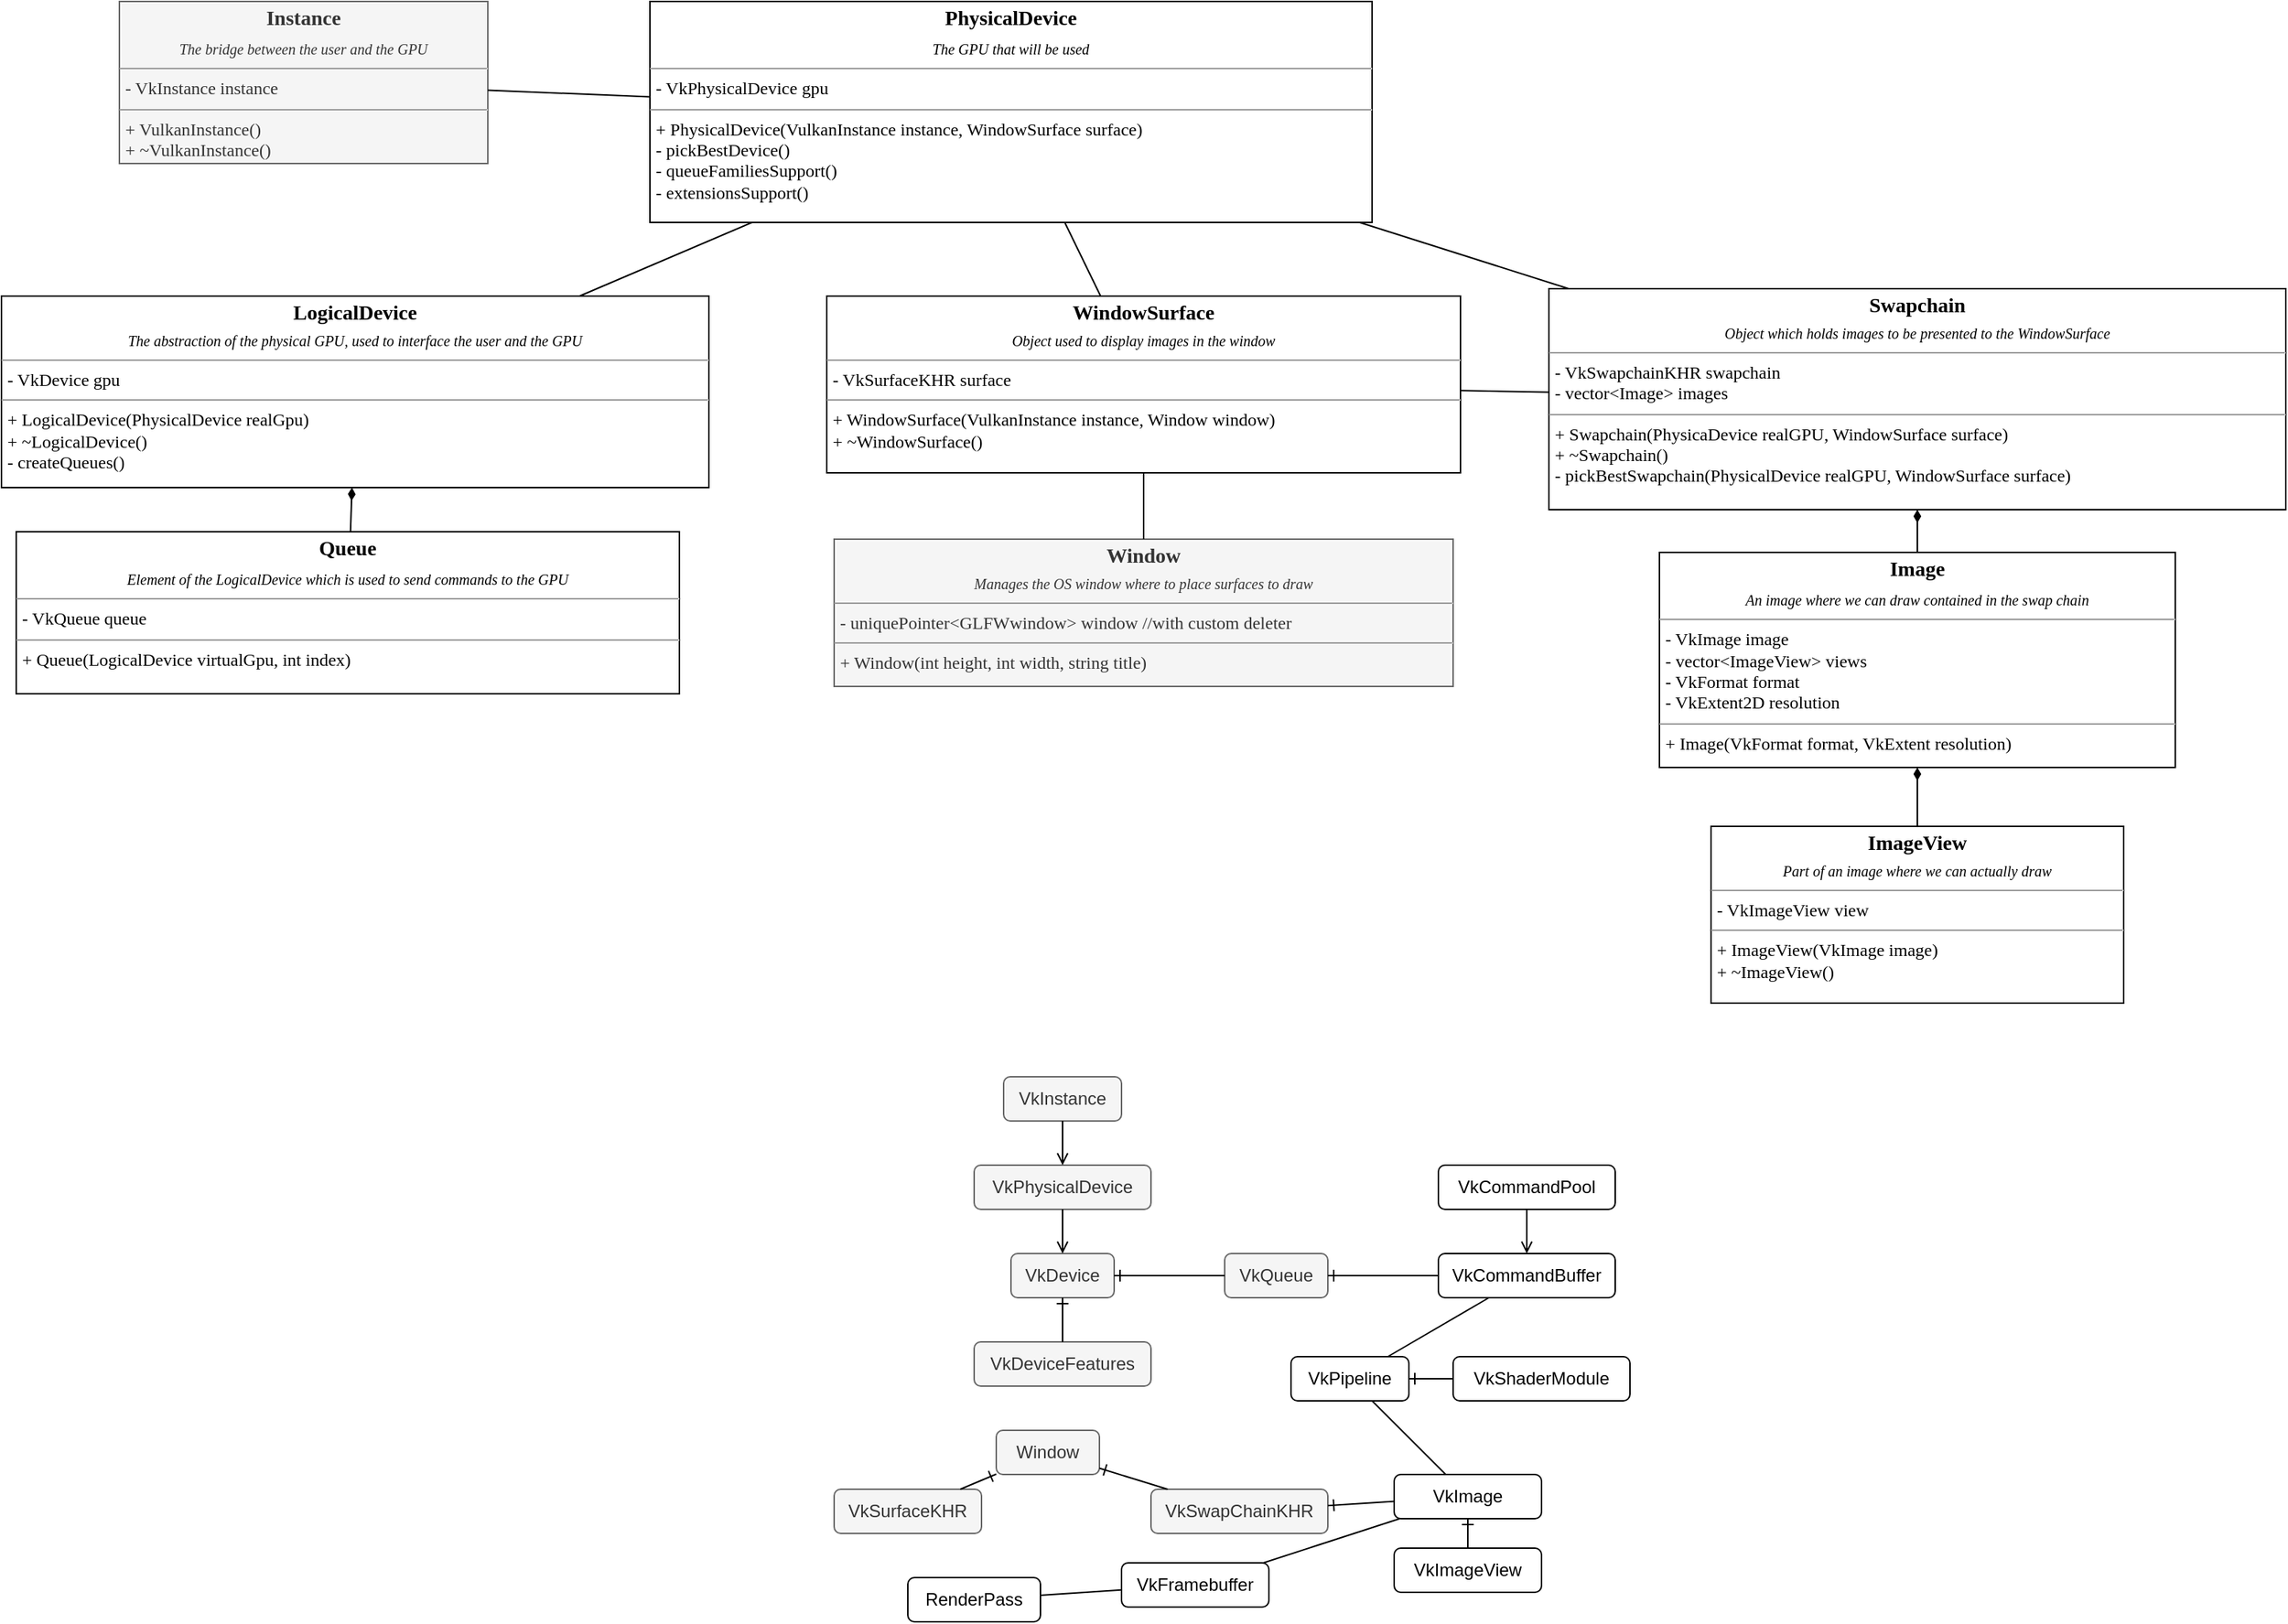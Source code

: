 <mxfile version="20.0.4" type="device"><diagram id="rbOcFvjgUG9JB_OX_Ti9" name="Page-1"><mxGraphModel dx="1422" dy="754" grid="1" gridSize="10" guides="1" tooltips="1" connect="1" arrows="1" fold="1" page="1" pageScale="1" pageWidth="1169" pageHeight="827" math="0" shadow="0"><root><mxCell id="0"/><mxCell id="1" parent="0"/><mxCell id="Csarh29boLUl1VEJ10SK-6" value="&lt;p style=&quot;margin:0px;margin-top:4px;text-align:center;&quot;&gt;&lt;b&gt;&lt;font style=&quot;font-size: 14px;&quot;&gt;Window&lt;/font&gt;&lt;/b&gt;&lt;/p&gt;&lt;p style=&quot;margin: 4px 0px 0px; text-align: center; font-size: 10px;&quot;&gt;&lt;i&gt;Manages the OS window where to place surfaces to draw&lt;/i&gt;&lt;/p&gt;&lt;hr size=&quot;1&quot;&gt;&lt;p style=&quot;margin:0px;margin-left:4px;&quot;&gt;- uniquePointer&amp;lt;GLFWwindow&amp;gt; window //with custom deleter&lt;br&gt;&lt;/p&gt;&lt;hr size=&quot;1&quot;&gt;&lt;p style=&quot;margin:0px;margin-left:4px;&quot;&gt;+ Window(int height, int width, string title)&lt;br&gt;&lt;/p&gt;" style="verticalAlign=top;align=left;overflow=fill;fontSize=12;fontFamily=Lucida Console;html=1;fillColor=#f5f5f5;fontColor=#333333;strokeColor=#666666;" parent="1" vertex="1"><mxGeometry x="645" y="405" width="420" height="100" as="geometry"/></mxCell><mxCell id="Csarh29boLUl1VEJ10SK-7" value="&lt;p style=&quot;margin:0px;margin-top:4px;text-align:center;&quot;&gt;&lt;span style=&quot;background-color: initial; font-size: 14px;&quot;&gt;&lt;b&gt;Instance&lt;/b&gt;&lt;/span&gt;&lt;/p&gt;&lt;p style=&quot;margin:0px;margin-top:4px;text-align:center;&quot;&gt;&lt;i style=&quot;font-size: 10px; background-color: initial;&quot;&gt;The bridge between the user and the GPU&lt;/i&gt;&lt;br&gt;&lt;/p&gt;&lt;hr size=&quot;1&quot;&gt;&lt;p style=&quot;margin:0px;margin-left:4px;&quot;&gt;- VkInstance instance&lt;br&gt;&lt;/p&gt;&lt;hr size=&quot;1&quot;&gt;&lt;p style=&quot;margin:0px;margin-left:4px;&quot;&gt;+ VulkanInstance()&lt;br&gt;&lt;/p&gt;&lt;p style=&quot;margin:0px;margin-left:4px;&quot;&gt;+ ~VulkanInstance()&lt;/p&gt;" style="verticalAlign=top;align=left;overflow=fill;fontSize=12;fontFamily=Lucida Console;html=1;fillColor=#f5f5f5;fontColor=#333333;strokeColor=#666666;" parent="1" vertex="1"><mxGeometry x="160" y="40" width="250" height="110" as="geometry"/></mxCell><mxCell id="x0F5m9DNL4i5_MZK4fRw-35" value="" style="group" parent="1" vertex="1" connectable="0"><mxGeometry x="645" y="770" width="580" height="370" as="geometry"/></mxCell><mxCell id="x0F5m9DNL4i5_MZK4fRw-1" value="Window" style="rounded=1;whiteSpace=wrap;html=1;glass=0;sketch=0;shadow=0;fillColor=#f5f5f5;fontColor=#333333;strokeColor=#666666;" parent="x0F5m9DNL4i5_MZK4fRw-35" vertex="1"><mxGeometry x="110" y="240" width="70" height="30" as="geometry"/></mxCell><mxCell id="x0F5m9DNL4i5_MZK4fRw-3" value="VkInstance" style="rounded=1;whiteSpace=wrap;html=1;glass=0;sketch=0;shadow=0;fillColor=#f5f5f5;fontColor=#333333;strokeColor=#666666;" parent="x0F5m9DNL4i5_MZK4fRw-35" vertex="1"><mxGeometry x="115" width="80" height="30" as="geometry"/></mxCell><mxCell id="x0F5m9DNL4i5_MZK4fRw-4" value="VkPhysicalDevice" style="rounded=1;whiteSpace=wrap;html=1;glass=0;sketch=0;shadow=0;fillColor=#f5f5f5;fontColor=#333333;strokeColor=#666666;" parent="x0F5m9DNL4i5_MZK4fRw-35" vertex="1"><mxGeometry x="95" y="60" width="120" height="30" as="geometry"/></mxCell><mxCell id="x0F5m9DNL4i5_MZK4fRw-5" value="VkDevice" style="rounded=1;whiteSpace=wrap;html=1;glass=0;sketch=0;shadow=0;fillColor=#f5f5f5;fontColor=#333333;strokeColor=#666666;" parent="x0F5m9DNL4i5_MZK4fRw-35" vertex="1"><mxGeometry x="120" y="120" width="70" height="30" as="geometry"/></mxCell><mxCell id="x0F5m9DNL4i5_MZK4fRw-6" value="VkDeviceFeatures" style="rounded=1;whiteSpace=wrap;html=1;glass=0;sketch=0;shadow=0;fillColor=#f5f5f5;fontColor=#333333;strokeColor=#666666;" parent="x0F5m9DNL4i5_MZK4fRw-35" vertex="1"><mxGeometry x="95" y="180" width="120" height="30" as="geometry"/></mxCell><mxCell id="x0F5m9DNL4i5_MZK4fRw-7" value="VkQueue" style="rounded=1;whiteSpace=wrap;html=1;glass=0;sketch=0;shadow=0;fillColor=#f5f5f5;fontColor=#333333;strokeColor=#666666;" parent="x0F5m9DNL4i5_MZK4fRw-35" vertex="1"><mxGeometry x="265" y="120" width="70" height="30" as="geometry"/></mxCell><mxCell id="x0F5m9DNL4i5_MZK4fRw-8" value="VkSurfaceKHR" style="rounded=1;whiteSpace=wrap;html=1;glass=0;sketch=0;shadow=0;fillColor=#f5f5f5;fontColor=#333333;strokeColor=#666666;" parent="x0F5m9DNL4i5_MZK4fRw-35" vertex="1"><mxGeometry y="280" width="100" height="30" as="geometry"/></mxCell><mxCell id="x0F5m9DNL4i5_MZK4fRw-9" value="VkSwapChainKHR" style="rounded=1;whiteSpace=wrap;html=1;glass=0;sketch=0;shadow=0;fillColor=#f5f5f5;fontColor=#333333;strokeColor=#666666;" parent="x0F5m9DNL4i5_MZK4fRw-35" vertex="1"><mxGeometry x="215" y="280" width="120" height="30" as="geometry"/></mxCell><mxCell id="x0F5m9DNL4i5_MZK4fRw-10" value="VkImageView" style="rounded=1;whiteSpace=wrap;html=1;glass=0;sketch=0;shadow=0;" parent="x0F5m9DNL4i5_MZK4fRw-35" vertex="1"><mxGeometry x="380" y="320" width="100" height="30" as="geometry"/></mxCell><mxCell id="x0F5m9DNL4i5_MZK4fRw-11" value="VkFramebuffer" style="rounded=1;whiteSpace=wrap;html=1;glass=0;sketch=0;shadow=0;" parent="x0F5m9DNL4i5_MZK4fRw-35" vertex="1"><mxGeometry x="195" y="330" width="100" height="30" as="geometry"/></mxCell><mxCell id="x0F5m9DNL4i5_MZK4fRw-12" value="VkPipeline" style="rounded=1;whiteSpace=wrap;html=1;glass=0;sketch=0;shadow=0;" parent="x0F5m9DNL4i5_MZK4fRw-35" vertex="1"><mxGeometry x="310" y="190" width="80" height="30" as="geometry"/></mxCell><mxCell id="x0F5m9DNL4i5_MZK4fRw-13" value="VkShaderModule" style="rounded=1;whiteSpace=wrap;html=1;glass=0;sketch=0;shadow=0;" parent="x0F5m9DNL4i5_MZK4fRw-35" vertex="1"><mxGeometry x="420" y="190" width="120" height="30" as="geometry"/></mxCell><mxCell id="x0F5m9DNL4i5_MZK4fRw-14" value="VkCommandBuffer" style="rounded=1;whiteSpace=wrap;html=1;glass=0;sketch=0;shadow=0;" parent="x0F5m9DNL4i5_MZK4fRw-35" vertex="1"><mxGeometry x="410" y="120" width="120" height="30" as="geometry"/></mxCell><mxCell id="x0F5m9DNL4i5_MZK4fRw-15" value="VkCommandPool" style="rounded=1;whiteSpace=wrap;html=1;glass=0;sketch=0;shadow=0;" parent="x0F5m9DNL4i5_MZK4fRw-35" vertex="1"><mxGeometry x="410" y="60" width="120" height="30" as="geometry"/></mxCell><mxCell id="x0F5m9DNL4i5_MZK4fRw-16" value="RenderPass" style="rounded=1;whiteSpace=wrap;html=1;glass=0;sketch=0;shadow=0;" parent="x0F5m9DNL4i5_MZK4fRw-35" vertex="1"><mxGeometry x="50" y="340" width="90" height="30" as="geometry"/></mxCell><mxCell id="x0F5m9DNL4i5_MZK4fRw-18" value="" style="endArrow=open;html=1;rounded=0;endFill=0;" parent="x0F5m9DNL4i5_MZK4fRw-35" source="x0F5m9DNL4i5_MZK4fRw-4" target="x0F5m9DNL4i5_MZK4fRw-5" edge="1"><mxGeometry width="50" height="50" relative="1" as="geometry"><mxPoint x="320" y="100" as="sourcePoint"/><mxPoint x="370" y="50" as="targetPoint"/></mxGeometry></mxCell><mxCell id="x0F5m9DNL4i5_MZK4fRw-21" value="" style="endArrow=ERone;html=1;rounded=0;endFill=0;" parent="x0F5m9DNL4i5_MZK4fRw-35" source="x0F5m9DNL4i5_MZK4fRw-6" target="x0F5m9DNL4i5_MZK4fRw-5" edge="1"><mxGeometry width="50" height="50" relative="1" as="geometry"><mxPoint x="373.75" y="50" as="sourcePoint"/><mxPoint x="371.25" y="80" as="targetPoint"/></mxGeometry></mxCell><mxCell id="x0F5m9DNL4i5_MZK4fRw-22" value="" style="endArrow=open;html=1;rounded=0;endFill=0;" parent="x0F5m9DNL4i5_MZK4fRw-35" source="x0F5m9DNL4i5_MZK4fRw-3" target="x0F5m9DNL4i5_MZK4fRw-4" edge="1"><mxGeometry width="50" height="50" relative="1" as="geometry"><mxPoint x="370" y="50" as="sourcePoint"/><mxPoint x="370" y="80" as="targetPoint"/></mxGeometry></mxCell><mxCell id="x0F5m9DNL4i5_MZK4fRw-23" value="" style="endArrow=ERone;html=1;rounded=0;endFill=0;" parent="x0F5m9DNL4i5_MZK4fRw-35" source="x0F5m9DNL4i5_MZK4fRw-7" target="x0F5m9DNL4i5_MZK4fRw-5" edge="1"><mxGeometry width="50" height="50" relative="1" as="geometry"><mxPoint x="270" y="82.5" as="sourcePoint"/><mxPoint x="335" y="90.625" as="targetPoint"/></mxGeometry></mxCell><mxCell id="x0F5m9DNL4i5_MZK4fRw-24" value="" style="endArrow=ERone;html=1;rounded=0;endFill=0;" parent="x0F5m9DNL4i5_MZK4fRw-35" source="x0F5m9DNL4i5_MZK4fRw-8" target="x0F5m9DNL4i5_MZK4fRw-1" edge="1"><mxGeometry width="50" height="50" relative="1" as="geometry"><mxPoint x="80" y="122.5" as="sourcePoint"/><mxPoint x="145" y="130.625" as="targetPoint"/></mxGeometry></mxCell><mxCell id="x0F5m9DNL4i5_MZK4fRw-25" value="" style="endArrow=ERone;html=1;rounded=0;endFill=0;" parent="x0F5m9DNL4i5_MZK4fRw-35" source="x0F5m9DNL4i5_MZK4fRw-9" target="x0F5m9DNL4i5_MZK4fRw-1" edge="1"><mxGeometry width="50" height="50" relative="1" as="geometry"><mxPoint x="90" y="132.5" as="sourcePoint"/><mxPoint x="155" y="140.625" as="targetPoint"/></mxGeometry></mxCell><mxCell id="x0F5m9DNL4i5_MZK4fRw-26" value="" style="endArrow=ERone;html=1;rounded=0;endFill=0;" parent="x0F5m9DNL4i5_MZK4fRw-35" source="x0F5m9DNL4i5_MZK4fRw-13" target="x0F5m9DNL4i5_MZK4fRw-12" edge="1"><mxGeometry width="50" height="50" relative="1" as="geometry"><mxPoint x="10" y="228.043" as="sourcePoint"/><mxPoint x="40" y="235.87" as="targetPoint"/></mxGeometry></mxCell><mxCell id="x0F5m9DNL4i5_MZK4fRw-27" value="" style="endArrow=ERone;html=1;rounded=0;endFill=0;" parent="x0F5m9DNL4i5_MZK4fRw-35" source="3VVenZ4GIFBCYNh-mGEa-3" target="x0F5m9DNL4i5_MZK4fRw-9" edge="1"><mxGeometry width="50" height="50" relative="1" as="geometry"><mxPoint x="210" y="350" as="sourcePoint"/><mxPoint x="130" y="265.87" as="targetPoint"/></mxGeometry></mxCell><mxCell id="x0F5m9DNL4i5_MZK4fRw-29" value="" style="endArrow=none;html=1;rounded=0;endFill=0;" parent="x0F5m9DNL4i5_MZK4fRw-35" source="x0F5m9DNL4i5_MZK4fRw-11" target="3VVenZ4GIFBCYNh-mGEa-3" edge="1"><mxGeometry width="50" height="50" relative="1" as="geometry"><mxPoint x="343.077" y="350" as="sourcePoint"/><mxPoint x="296.923" y="250" as="targetPoint"/></mxGeometry></mxCell><mxCell id="x0F5m9DNL4i5_MZK4fRw-30" value="" style="endArrow=ERone;html=1;rounded=0;endFill=0;" parent="x0F5m9DNL4i5_MZK4fRw-35" source="x0F5m9DNL4i5_MZK4fRw-14" target="x0F5m9DNL4i5_MZK4fRw-7" edge="1"><mxGeometry width="50" height="50" relative="1" as="geometry"><mxPoint x="553.077" y="330" as="sourcePoint"/><mxPoint x="506.923" y="230" as="targetPoint"/></mxGeometry></mxCell><mxCell id="x0F5m9DNL4i5_MZK4fRw-31" value="" style="endArrow=open;html=1;rounded=0;endFill=0;" parent="x0F5m9DNL4i5_MZK4fRw-35" source="x0F5m9DNL4i5_MZK4fRw-15" target="x0F5m9DNL4i5_MZK4fRw-14" edge="1"><mxGeometry width="50" height="50" relative="1" as="geometry"><mxPoint x="563.077" y="340" as="sourcePoint"/><mxPoint x="516.923" y="240" as="targetPoint"/></mxGeometry></mxCell><mxCell id="x0F5m9DNL4i5_MZK4fRw-32" value="" style="endArrow=none;html=1;rounded=0;endFill=0;" parent="x0F5m9DNL4i5_MZK4fRw-35" source="x0F5m9DNL4i5_MZK4fRw-11" target="x0F5m9DNL4i5_MZK4fRw-16" edge="1"><mxGeometry width="50" height="50" relative="1" as="geometry"><mxPoint x="200" y="350" as="sourcePoint"/><mxPoint x="281.923" y="250" as="targetPoint"/></mxGeometry></mxCell><mxCell id="x0F5m9DNL4i5_MZK4fRw-33" value="" style="endArrow=none;html=1;rounded=0;endFill=0;" parent="x0F5m9DNL4i5_MZK4fRw-35" source="x0F5m9DNL4i5_MZK4fRw-12" target="x0F5m9DNL4i5_MZK4fRw-14" edge="1"><mxGeometry width="50" height="50" relative="1" as="geometry"><mxPoint x="170" y="365" as="sourcePoint"/><mxPoint x="150" y="365" as="targetPoint"/></mxGeometry></mxCell><mxCell id="x0F5m9DNL4i5_MZK4fRw-34" value="" style="endArrow=none;html=1;rounded=0;endFill=0;" parent="x0F5m9DNL4i5_MZK4fRw-35" source="3VVenZ4GIFBCYNh-mGEa-3" target="x0F5m9DNL4i5_MZK4fRw-12" edge="1"><mxGeometry width="50" height="50" relative="1" as="geometry"><mxPoint x="512.5" y="210" as="sourcePoint"/><mxPoint x="532.5" y="90" as="targetPoint"/></mxGeometry></mxCell><mxCell id="3VVenZ4GIFBCYNh-mGEa-3" value="VkImage" style="rounded=1;whiteSpace=wrap;html=1;glass=0;sketch=0;shadow=0;" vertex="1" parent="x0F5m9DNL4i5_MZK4fRw-35"><mxGeometry x="380" y="270" width="100" height="30" as="geometry"/></mxCell><mxCell id="3VVenZ4GIFBCYNh-mGEa-4" value="" style="endArrow=ERone;html=1;rounded=0;endFill=0;" edge="1" parent="x0F5m9DNL4i5_MZK4fRw-35" source="x0F5m9DNL4i5_MZK4fRw-10" target="3VVenZ4GIFBCYNh-mGEa-3"><mxGeometry width="50" height="50" relative="1" as="geometry"><mxPoint x="390" y="311.774" as="sourcePoint"/><mxPoint x="345" y="308.871" as="targetPoint"/></mxGeometry></mxCell><mxCell id="x0F5m9DNL4i5_MZK4fRw-37" value="&lt;p style=&quot;margin:0px;margin-top:4px;text-align:center;&quot;&gt;&lt;span style=&quot;background-color: initial; font-size: 14px;&quot;&gt;&lt;b&gt;PhysicalDevice&lt;/b&gt;&lt;/span&gt;&lt;/p&gt;&lt;p style=&quot;margin:0px;margin-top:4px;text-align:center;&quot;&gt;&lt;i style=&quot;background-color: initial; font-size: 10px;&quot;&gt;The GPU that will be used&lt;/i&gt;&lt;br&gt;&lt;/p&gt;&lt;hr size=&quot;1&quot;&gt;&lt;p style=&quot;margin:0px;margin-left:4px;&quot;&gt;- VkPhysicalDevice gpu&lt;br&gt;&lt;/p&gt;&lt;hr size=&quot;1&quot;&gt;&lt;p style=&quot;margin:0px;margin-left:4px;&quot;&gt;+ PhysicalDevice(VulkanInstance instance, WindowSurface surface)&lt;/p&gt;&lt;p style=&quot;margin:0px;margin-left:4px;&quot;&gt;- pickBestDevice()&lt;br&gt;- queueFamiliesSupport()&lt;/p&gt;&lt;p style=&quot;margin:0px;margin-left:4px;&quot;&gt;- extensionsSupport()&lt;/p&gt;" style="verticalAlign=top;align=left;overflow=fill;fontSize=12;fontFamily=Lucida Console;html=1;" parent="1" vertex="1"><mxGeometry x="520" y="40" width="490" height="150" as="geometry"/></mxCell><mxCell id="x0F5m9DNL4i5_MZK4fRw-38" value="&lt;p style=&quot;margin:0px;margin-top:4px;text-align:center;&quot;&gt;&lt;b&gt;&lt;font style=&quot;font-size: 14px;&quot;&gt;LogicalDevice&lt;/font&gt;&lt;/b&gt;&lt;/p&gt;&lt;p style=&quot;margin: 4px 0px 0px; text-align: center; font-size: 10px;&quot;&gt;&lt;i&gt;The abstraction of the physical GPU, used to interface the user and the GPU&lt;/i&gt;&lt;/p&gt;&lt;hr size=&quot;1&quot;&gt;&lt;p style=&quot;margin:0px;margin-left:4px;&quot;&gt;- VkDevice gpu&lt;br&gt;&lt;/p&gt;&lt;hr size=&quot;1&quot;&gt;&lt;p style=&quot;margin:0px;margin-left:4px;&quot;&gt;+ LogicalDevice(PhysicalDevice realGpu)&lt;br&gt;&lt;/p&gt;&lt;p style=&quot;margin:0px;margin-left:4px;&quot;&gt;+ ~LogicalDevice()&lt;/p&gt;&lt;p style=&quot;margin:0px;margin-left:4px;&quot;&gt;- createQueues()&lt;/p&gt;" style="verticalAlign=top;align=left;overflow=fill;fontSize=12;fontFamily=Lucida Console;html=1;" parent="1" vertex="1"><mxGeometry x="80" y="240" width="480" height="130" as="geometry"/></mxCell><mxCell id="x0F5m9DNL4i5_MZK4fRw-39" value="&lt;p style=&quot;margin:0px;margin-top:4px;text-align:center;&quot;&gt;&lt;span style=&quot;background-color: initial; font-size: 14px;&quot;&gt;&lt;b&gt;Queue&lt;/b&gt;&lt;/span&gt;&lt;/p&gt;&lt;p style=&quot;margin:0px;margin-top:4px;text-align:center;&quot;&gt;&lt;i style=&quot;font-size: 10px; background-color: initial;&quot;&gt;Element of the LogicalDevice which is used to send commands to the GPU&lt;/i&gt;&lt;br&gt;&lt;/p&gt;&lt;hr size=&quot;1&quot;&gt;&lt;p style=&quot;margin:0px;margin-left:4px;&quot;&gt;- VkQueue queue&lt;br&gt;&lt;/p&gt;&lt;hr size=&quot;1&quot;&gt;&lt;p style=&quot;margin:0px;margin-left:4px;&quot;&gt;+ Queue(LogicalDevice virtualGpu, int index)&lt;br&gt;&lt;/p&gt;" style="verticalAlign=top;align=left;overflow=fill;fontSize=12;fontFamily=Lucida Console;html=1;" parent="1" vertex="1"><mxGeometry x="90" y="400" width="450" height="110" as="geometry"/></mxCell><mxCell id="x0F5m9DNL4i5_MZK4fRw-40" value="" style="endArrow=diamondThin;html=1;rounded=0;endFill=1;" parent="1" source="x0F5m9DNL4i5_MZK4fRw-39" target="x0F5m9DNL4i5_MZK4fRw-38" edge="1"><mxGeometry width="50" height="50" relative="1" as="geometry"><mxPoint x="900" y="250" as="sourcePoint"/><mxPoint x="950" y="200" as="targetPoint"/></mxGeometry></mxCell><mxCell id="x0F5m9DNL4i5_MZK4fRw-42" value="" style="endArrow=none;html=1;rounded=0;" parent="1" source="x0F5m9DNL4i5_MZK4fRw-38" target="x0F5m9DNL4i5_MZK4fRw-37" edge="1"><mxGeometry width="50" height="50" relative="1" as="geometry"><mxPoint x="900" y="250" as="sourcePoint"/><mxPoint x="950" y="200" as="targetPoint"/></mxGeometry></mxCell><mxCell id="x0F5m9DNL4i5_MZK4fRw-43" value="&lt;p style=&quot;margin:0px;margin-top:4px;text-align:center;&quot;&gt;&lt;b&gt;&lt;font style=&quot;font-size: 14px;&quot;&gt;WindowSurface&lt;/font&gt;&lt;/b&gt;&lt;/p&gt;&lt;p style=&quot;margin: 4px 0px 0px; text-align: center; font-size: 10px;&quot;&gt;&lt;i&gt;Object used to display images in the window&lt;/i&gt;&lt;/p&gt;&lt;hr size=&quot;1&quot;&gt;&lt;p style=&quot;margin:0px;margin-left:4px;&quot;&gt;- VkSurfaceKHR surface&lt;br&gt;&lt;/p&gt;&lt;hr size=&quot;1&quot;&gt;&lt;p style=&quot;margin:0px;margin-left:4px;&quot;&gt;+ WindowSurface(VulkanInstance instance, Window window)&lt;br&gt;&lt;/p&gt;&lt;p style=&quot;margin:0px;margin-left:4px;&quot;&gt;+ ~WindowSurface()&lt;/p&gt;" style="verticalAlign=top;align=left;overflow=fill;fontSize=12;fontFamily=Lucida Console;html=1;" parent="1" vertex="1"><mxGeometry x="640" y="240" width="430" height="120" as="geometry"/></mxCell><mxCell id="x0F5m9DNL4i5_MZK4fRw-44" value="" style="endArrow=none;html=1;rounded=0;" parent="1" source="Csarh29boLUl1VEJ10SK-7" target="x0F5m9DNL4i5_MZK4fRw-37" edge="1"><mxGeometry width="50" height="50" relative="1" as="geometry"><mxPoint x="700" y="130" as="sourcePoint"/><mxPoint x="750" y="80" as="targetPoint"/></mxGeometry></mxCell><mxCell id="x0F5m9DNL4i5_MZK4fRw-45" value="" style="endArrow=none;html=1;rounded=0;" parent="1" source="x0F5m9DNL4i5_MZK4fRw-43" target="x0F5m9DNL4i5_MZK4fRw-37" edge="1"><mxGeometry width="50" height="50" relative="1" as="geometry"><mxPoint x="240" y="580" as="sourcePoint"/><mxPoint x="290" y="530" as="targetPoint"/></mxGeometry></mxCell><mxCell id="x0F5m9DNL4i5_MZK4fRw-46" value="" style="endArrow=none;html=1;rounded=0;" parent="1" source="Csarh29boLUl1VEJ10SK-6" target="x0F5m9DNL4i5_MZK4fRw-43" edge="1"><mxGeometry width="50" height="50" relative="1" as="geometry"><mxPoint x="240" y="650" as="sourcePoint"/><mxPoint x="290" y="600" as="targetPoint"/></mxGeometry></mxCell><mxCell id="x0F5m9DNL4i5_MZK4fRw-47" value="&lt;p style=&quot;margin:0px;margin-top:4px;text-align:center;&quot;&gt;&lt;b&gt;&lt;font style=&quot;font-size: 14px;&quot;&gt;Swapchain&lt;/font&gt;&lt;/b&gt;&lt;/p&gt;&lt;p style=&quot;margin: 4px 0px 0px; text-align: center; font-size: 10px;&quot;&gt;&lt;i&gt;Object which holds images to be presented to the WindowSurface&lt;/i&gt;&lt;/p&gt;&lt;hr size=&quot;1&quot;&gt;&lt;p style=&quot;margin:0px;margin-left:4px;&quot;&gt;- VkSwapchainKHR swapchain&lt;br&gt;&lt;/p&gt;&lt;p style=&quot;margin:0px;margin-left:4px;&quot;&gt;- vector&amp;lt;Image&amp;gt; images&lt;/p&gt;&lt;hr size=&quot;1&quot;&gt;&lt;p style=&quot;margin:0px;margin-left:4px;&quot;&gt;+ Swapchain(PhysicaDevice realGPU, WindowSurface surface)&lt;br&gt;&lt;/p&gt;&lt;p style=&quot;margin:0px;margin-left:4px;&quot;&gt;+ ~Swapchain()&lt;/p&gt;&lt;p style=&quot;margin:0px;margin-left:4px;&quot;&gt;- pickBestSwapchain(PhysicalDevice realGPU, WindowSurface surface)&lt;/p&gt;" style="verticalAlign=top;align=left;overflow=fill;fontSize=12;fontFamily=Lucida Console;html=1;" parent="1" vertex="1"><mxGeometry x="1130" y="235" width="500" height="150" as="geometry"/></mxCell><mxCell id="x0F5m9DNL4i5_MZK4fRw-48" value="" style="endArrow=none;html=1;rounded=0;" parent="1" source="x0F5m9DNL4i5_MZK4fRw-47" target="x0F5m9DNL4i5_MZK4fRw-43" edge="1"><mxGeometry width="50" height="50" relative="1" as="geometry"><mxPoint x="670" y="800" as="sourcePoint"/><mxPoint x="720" y="750" as="targetPoint"/></mxGeometry></mxCell><mxCell id="x0F5m9DNL4i5_MZK4fRw-49" value="" style="endArrow=none;html=1;rounded=0;" parent="1" source="x0F5m9DNL4i5_MZK4fRw-47" target="x0F5m9DNL4i5_MZK4fRw-37" edge="1"><mxGeometry width="50" height="50" relative="1" as="geometry"><mxPoint x="700" y="760" as="sourcePoint"/><mxPoint x="750" y="710" as="targetPoint"/></mxGeometry></mxCell><mxCell id="3VVenZ4GIFBCYNh-mGEa-1" value="&lt;p style=&quot;margin:0px;margin-top:4px;text-align:center;&quot;&gt;&lt;span style=&quot;background-color: initial; font-size: 14px;&quot;&gt;&lt;b&gt;Image&lt;/b&gt;&lt;/span&gt;&lt;/p&gt;&lt;p style=&quot;margin:0px;margin-top:4px;text-align:center;&quot;&gt;&lt;span style=&quot;font-size: 10px;&quot;&gt;&lt;i&gt;An image where we can draw contained in the swap chain&lt;/i&gt;&lt;/span&gt;&lt;/p&gt;&lt;hr size=&quot;1&quot;&gt;&lt;p style=&quot;margin:0px;margin-left:4px;&quot;&gt;- VkImage image&lt;br&gt;&lt;/p&gt;&lt;p style=&quot;margin:0px;margin-left:4px;&quot;&gt;- vector&amp;lt;ImageView&amp;gt; views&lt;/p&gt;&lt;p style=&quot;margin:0px;margin-left:4px;&quot;&gt;- VkFormat format&lt;/p&gt;&lt;p style=&quot;margin:0px;margin-left:4px;&quot;&gt;- VkExtent2D resolution&lt;/p&gt;&lt;hr size=&quot;1&quot;&gt;&lt;p style=&quot;margin:0px;margin-left:4px;&quot;&gt;+ Image(VkFormat format, VkExtent resolution)&lt;br&gt;&lt;/p&gt;" style="verticalAlign=top;align=left;overflow=fill;fontSize=12;fontFamily=Lucida Console;html=1;" vertex="1" parent="1"><mxGeometry x="1205" y="414" width="350" height="146" as="geometry"/></mxCell><mxCell id="3VVenZ4GIFBCYNh-mGEa-2" value="" style="endArrow=diamondThin;html=1;rounded=0;endFill=1;" edge="1" parent="1" source="3VVenZ4GIFBCYNh-mGEa-1" target="x0F5m9DNL4i5_MZK4fRw-47"><mxGeometry width="50" height="50" relative="1" as="geometry"><mxPoint x="326.833" y="410" as="sourcePoint"/><mxPoint x="327.833" y="380" as="targetPoint"/></mxGeometry></mxCell><mxCell id="3VVenZ4GIFBCYNh-mGEa-6" value="&lt;p style=&quot;margin:0px;margin-top:4px;text-align:center;&quot;&gt;&lt;b&gt;&lt;font style=&quot;font-size: 14px;&quot;&gt;ImageView&lt;/font&gt;&lt;/b&gt;&lt;/p&gt;&lt;p style=&quot;margin: 4px 0px 0px; text-align: center; font-size: 10px;&quot;&gt;&lt;i&gt;Part of an image where we can actually draw&lt;/i&gt;&lt;/p&gt;&lt;hr size=&quot;1&quot;&gt;&lt;p style=&quot;margin:0px;margin-left:4px;&quot;&gt;- VkImageView view&lt;br&gt;&lt;/p&gt;&lt;hr size=&quot;1&quot;&gt;&lt;p style=&quot;margin:0px;margin-left:4px;&quot;&gt;+ ImageView(VkImage image)&lt;br&gt;&lt;/p&gt;&lt;p style=&quot;margin:0px;margin-left:4px;&quot;&gt;+ ~ImageView()&lt;/p&gt;" style="verticalAlign=top;align=left;overflow=fill;fontSize=12;fontFamily=Lucida Console;html=1;" vertex="1" parent="1"><mxGeometry x="1240" y="600" width="280" height="120" as="geometry"/></mxCell><mxCell id="3VVenZ4GIFBCYNh-mGEa-7" value="" style="endArrow=diamondThin;html=1;rounded=0;endFill=1;" edge="1" parent="1" source="3VVenZ4GIFBCYNh-mGEa-6" target="3VVenZ4GIFBCYNh-mGEa-1"><mxGeometry width="50" height="50" relative="1" as="geometry"><mxPoint x="1390" y="424" as="sourcePoint"/><mxPoint x="1390" y="395" as="targetPoint"/></mxGeometry></mxCell></root></mxGraphModel></diagram></mxfile>